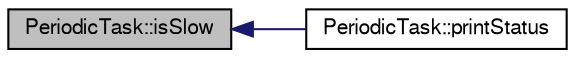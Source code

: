 digraph "PeriodicTask::isSlow"
{
  edge [fontname="FreeSans",fontsize="10",labelfontname="FreeSans",labelfontsize="10"];
  node [fontname="FreeSans",fontsize="10",shape=record];
  rankdir="LR";
  Node1 [label="PeriodicTask::isSlow",height=0.2,width=0.4,color="black", fillcolor="grey75", style="filled", fontcolor="black"];
  Node1 -> Node2 [dir="back",color="midnightblue",fontsize="10",style="solid",fontname="FreeSans"];
  Node2 [label="PeriodicTask::printStatus",height=0.2,width=0.4,color="black", fillcolor="white", style="filled",URL="$de/d2f/class_periodic_task.html#ab9031986941baaf7183f4d24bc861110"];
}
